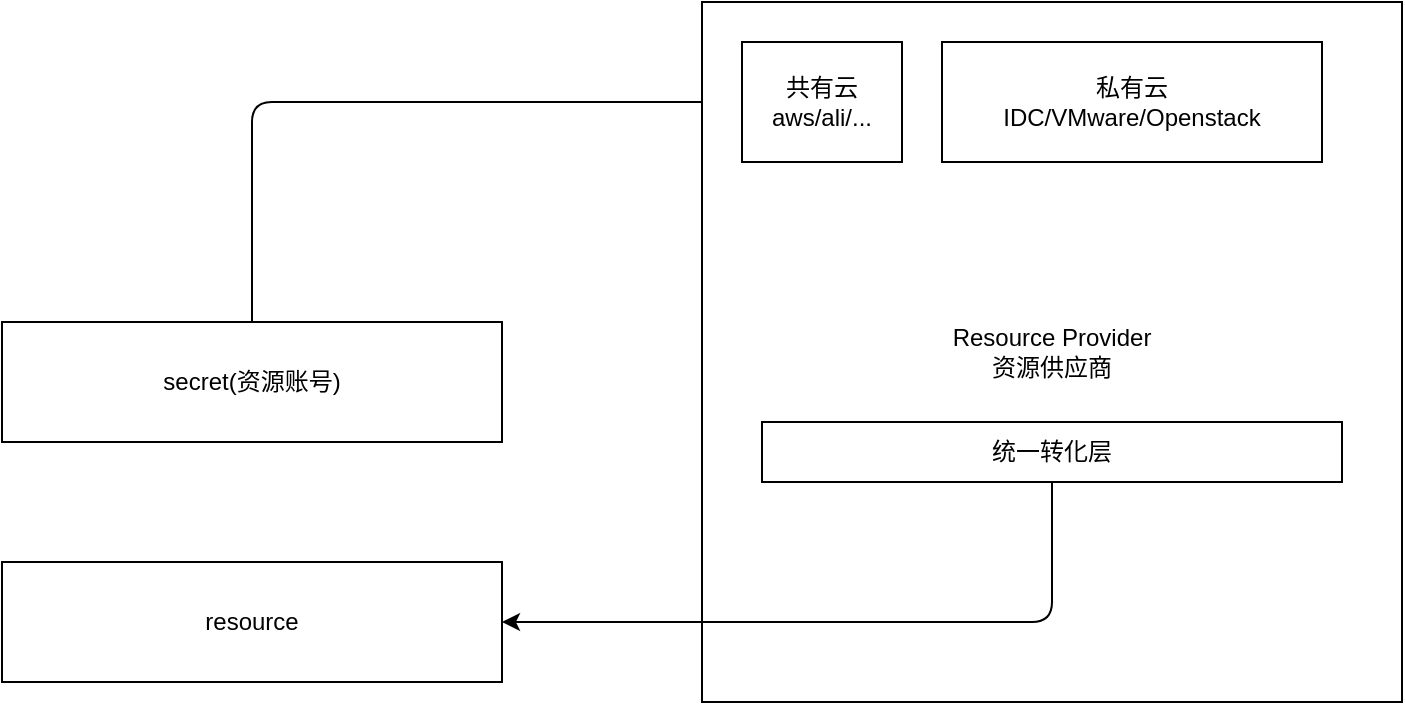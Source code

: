 <mxfile>
    <diagram id="wm2G_bgunaM86_k9D1NS" name="第 1 页">
        <mxGraphModel dx="1103" dy="495" grid="1" gridSize="10" guides="1" tooltips="1" connect="1" arrows="1" fold="1" page="1" pageScale="1" pageWidth="827" pageHeight="1169" math="0" shadow="0">
            <root>
                <mxCell id="0"/>
                <mxCell id="1" parent="0"/>
                <mxCell id="7" style="edgeStyle=orthogonalEdgeStyle;html=1;exitX=0.5;exitY=0;exitDx=0;exitDy=0;entryX=0;entryY=0.5;entryDx=0;entryDy=0;" edge="1" parent="1" source="2" target="5">
                    <mxGeometry relative="1" as="geometry"/>
                </mxCell>
                <mxCell id="2" value="secret(资源账号)" style="rounded=0;whiteSpace=wrap;html=1;" vertex="1" parent="1">
                    <mxGeometry x="50" y="190" width="250" height="60" as="geometry"/>
                </mxCell>
                <mxCell id="3" value="resource" style="rounded=0;whiteSpace=wrap;html=1;" vertex="1" parent="1">
                    <mxGeometry x="50" y="310" width="250" height="60" as="geometry"/>
                </mxCell>
                <mxCell id="4" value="Resource Provider&lt;br&gt;资源供应商" style="whiteSpace=wrap;html=1;aspect=fixed;" vertex="1" parent="1">
                    <mxGeometry x="400" y="30" width="350" height="350" as="geometry"/>
                </mxCell>
                <mxCell id="5" value="共有云&lt;br&gt;aws/ali/..." style="rounded=0;whiteSpace=wrap;html=1;" vertex="1" parent="1">
                    <mxGeometry x="420" y="50" width="80" height="60" as="geometry"/>
                </mxCell>
                <mxCell id="6" value="私有云&lt;br&gt;IDC/VMware/Openstack" style="rounded=0;whiteSpace=wrap;html=1;" vertex="1" parent="1">
                    <mxGeometry x="520" y="50" width="190" height="60" as="geometry"/>
                </mxCell>
                <mxCell id="9" style="edgeStyle=orthogonalEdgeStyle;html=1;exitX=0.5;exitY=1;exitDx=0;exitDy=0;entryX=1;entryY=0.5;entryDx=0;entryDy=0;" edge="1" parent="1" source="8" target="3">
                    <mxGeometry relative="1" as="geometry"/>
                </mxCell>
                <mxCell id="8" value="统一转化层" style="rounded=0;whiteSpace=wrap;html=1;" vertex="1" parent="1">
                    <mxGeometry x="430" y="240" width="290" height="30" as="geometry"/>
                </mxCell>
            </root>
        </mxGraphModel>
    </diagram>
</mxfile>